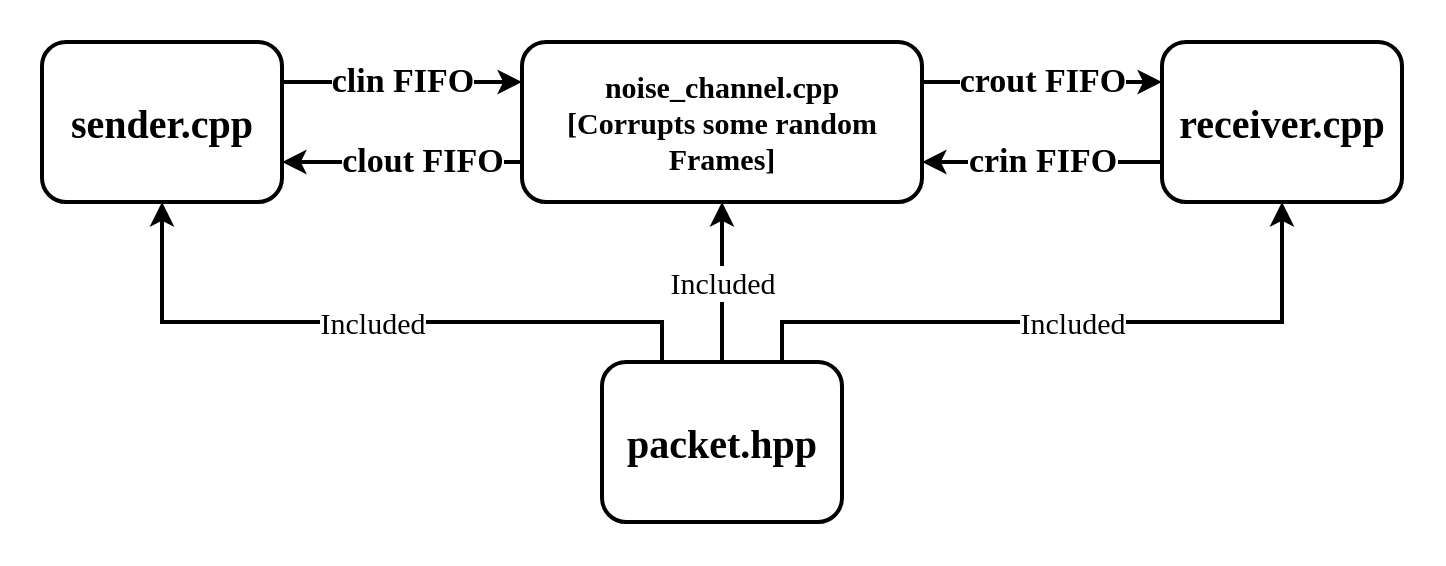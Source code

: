 <mxfile version="15.9.1" type="github">
  <diagram id="r5UYVvzgzgyQEtptvjz8" name="Page-1">
    <mxGraphModel dx="1038" dy="489" grid="1" gridSize="10" guides="1" tooltips="1" connect="1" arrows="1" fold="1" page="1" pageScale="1" pageWidth="827" pageHeight="1169" math="0" shadow="0">
      <root>
        <mxCell id="0" />
        <mxCell id="1" parent="0" />
        <mxCell id="MzcJ-6VjtfSvMSzeI9Rt-5" value="clin FIFO" style="edgeStyle=orthogonalEdgeStyle;rounded=0;orthogonalLoop=1;jettySize=auto;html=1;exitX=1;exitY=0.25;exitDx=0;exitDy=0;entryX=0;entryY=0.25;entryDx=0;entryDy=0;fontFamily=Times New Roman;fontSize=17;strokeWidth=2;fontStyle=1" edge="1" parent="1" source="MzcJ-6VjtfSvMSzeI9Rt-1" target="MzcJ-6VjtfSvMSzeI9Rt-3">
          <mxGeometry relative="1" as="geometry" />
        </mxCell>
        <mxCell id="MzcJ-6VjtfSvMSzeI9Rt-1" value="sender.cpp" style="rounded=1;whiteSpace=wrap;html=1;fontFamily=Times New Roman;fontSize=20;strokeWidth=2;fontStyle=1" vertex="1" parent="1">
          <mxGeometry x="80" y="160" width="120" height="80" as="geometry" />
        </mxCell>
        <mxCell id="MzcJ-6VjtfSvMSzeI9Rt-11" value="Included" style="edgeStyle=orthogonalEdgeStyle;rounded=0;orthogonalLoop=1;jettySize=auto;html=1;exitX=0.5;exitY=0;exitDx=0;exitDy=0;entryX=0.5;entryY=1;entryDx=0;entryDy=0;fontFamily=Times New Roman;fontSize=15;strokeWidth=2;" edge="1" parent="1" source="MzcJ-6VjtfSvMSzeI9Rt-2" target="MzcJ-6VjtfSvMSzeI9Rt-3">
          <mxGeometry relative="1" as="geometry" />
        </mxCell>
        <mxCell id="MzcJ-6VjtfSvMSzeI9Rt-12" value="Included" style="edgeStyle=orthogonalEdgeStyle;rounded=0;orthogonalLoop=1;jettySize=auto;html=1;exitX=0.75;exitY=0;exitDx=0;exitDy=0;entryX=0.5;entryY=1;entryDx=0;entryDy=0;fontFamily=Times New Roman;fontSize=15;strokeWidth=2;" edge="1" parent="1" source="MzcJ-6VjtfSvMSzeI9Rt-2" target="MzcJ-6VjtfSvMSzeI9Rt-4">
          <mxGeometry relative="1" as="geometry">
            <Array as="points">
              <mxPoint x="450" y="300" />
              <mxPoint x="700" y="300" />
            </Array>
          </mxGeometry>
        </mxCell>
        <mxCell id="MzcJ-6VjtfSvMSzeI9Rt-13" value="Included" style="edgeStyle=orthogonalEdgeStyle;rounded=0;orthogonalLoop=1;jettySize=auto;html=1;exitX=0.25;exitY=0;exitDx=0;exitDy=0;entryX=0.5;entryY=1;entryDx=0;entryDy=0;fontFamily=Times New Roman;fontSize=15;strokeWidth=2;" edge="1" parent="1" source="MzcJ-6VjtfSvMSzeI9Rt-2" target="MzcJ-6VjtfSvMSzeI9Rt-1">
          <mxGeometry relative="1" as="geometry">
            <Array as="points">
              <mxPoint x="390" y="300" />
              <mxPoint x="140" y="300" />
            </Array>
          </mxGeometry>
        </mxCell>
        <mxCell id="MzcJ-6VjtfSvMSzeI9Rt-2" value="packet.hpp" style="rounded=1;whiteSpace=wrap;html=1;fontFamily=Times New Roman;fontSize=20;strokeWidth=2;fontStyle=1" vertex="1" parent="1">
          <mxGeometry x="360" y="320" width="120" height="80" as="geometry" />
        </mxCell>
        <mxCell id="MzcJ-6VjtfSvMSzeI9Rt-6" value="clout FIFO" style="edgeStyle=orthogonalEdgeStyle;rounded=0;orthogonalLoop=1;jettySize=auto;html=1;exitX=0;exitY=0.75;exitDx=0;exitDy=0;entryX=1;entryY=0.75;entryDx=0;entryDy=0;fontFamily=Times New Roman;fontSize=17;strokeWidth=2;fontStyle=1" edge="1" parent="1" source="MzcJ-6VjtfSvMSzeI9Rt-3" target="MzcJ-6VjtfSvMSzeI9Rt-1">
          <mxGeometry x="-0.167" relative="1" as="geometry">
            <mxPoint as="offset" />
          </mxGeometry>
        </mxCell>
        <mxCell id="MzcJ-6VjtfSvMSzeI9Rt-10" value="crout FIFO" style="edgeStyle=orthogonalEdgeStyle;rounded=0;orthogonalLoop=1;jettySize=auto;html=1;exitX=1;exitY=0.25;exitDx=0;exitDy=0;fontFamily=Times New Roman;fontSize=17;strokeWidth=2;entryX=0;entryY=0.25;entryDx=0;entryDy=0;fontStyle=1" edge="1" parent="1" source="MzcJ-6VjtfSvMSzeI9Rt-3" target="MzcJ-6VjtfSvMSzeI9Rt-4">
          <mxGeometry relative="1" as="geometry">
            <mxPoint x="590" y="160" as="targetPoint" />
          </mxGeometry>
        </mxCell>
        <mxCell id="MzcJ-6VjtfSvMSzeI9Rt-3" value="noise_channel.cpp&lt;br style=&quot;font-size: 15px;&quot;&gt;[Corrupts some random Frames]" style="rounded=1;whiteSpace=wrap;html=1;fontFamily=Times New Roman;fontSize=15;strokeWidth=2;fontStyle=1" vertex="1" parent="1">
          <mxGeometry x="320" y="160" width="200" height="80" as="geometry" />
        </mxCell>
        <mxCell id="MzcJ-6VjtfSvMSzeI9Rt-9" value="crin FIFO" style="edgeStyle=orthogonalEdgeStyle;rounded=0;orthogonalLoop=1;jettySize=auto;html=1;exitX=0;exitY=0.75;exitDx=0;exitDy=0;entryX=1;entryY=0.75;entryDx=0;entryDy=0;fontFamily=Times New Roman;fontSize=17;strokeWidth=2;fontStyle=1" edge="1" parent="1" source="MzcJ-6VjtfSvMSzeI9Rt-4" target="MzcJ-6VjtfSvMSzeI9Rt-3">
          <mxGeometry relative="1" as="geometry" />
        </mxCell>
        <mxCell id="MzcJ-6VjtfSvMSzeI9Rt-4" value="receiver.cpp" style="rounded=1;whiteSpace=wrap;html=1;fontFamily=Times New Roman;fontSize=20;strokeWidth=2;fontStyle=1" vertex="1" parent="1">
          <mxGeometry x="640" y="160" width="120" height="80" as="geometry" />
        </mxCell>
        <mxCell id="MzcJ-6VjtfSvMSzeI9Rt-16" value="" style="rounded=1;whiteSpace=wrap;html=1;fontFamily=Times New Roman;fontSize=15;strokeWidth=2;fillColor=none;strokeColor=#FFFFFF;" vertex="1" parent="1">
          <mxGeometry x="60" y="140" width="720" height="280" as="geometry" />
        </mxCell>
      </root>
    </mxGraphModel>
  </diagram>
</mxfile>
